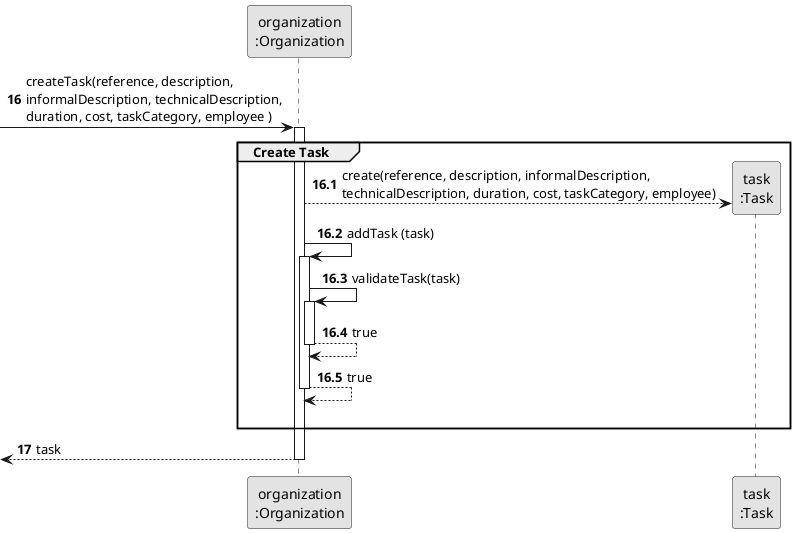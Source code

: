 @startuml
skinparam monochrome true
skinparam packageStyle rectangle
skinparam shadowing false

participant "organization\n:Organization" as ORG
participant "task\n:Task" as TASK

autonumber 16
-> ORG: createTask(reference, description,\ninformalDescription, technicalDescription,\nduration, cost, taskCategory, employee )

autonumber 16.1
activate ORG
    group Create Task

        ORG --> TASK**: create(reference, description, informalDescription, \ntechnicalDescription, duration, cost, taskCategory, employee)
        ORG -> ORG: addTask (task)

        activate ORG
            ORG -> ORG: validateTask(task)
            activate ORG
                ORG --> ORG : true
            deactivate ORG

            ORG --> ORG : true
            |||
        deactivate ORG
    end

    autonumber 17
    <-- ORG : task
deactivate ORG


@enduml